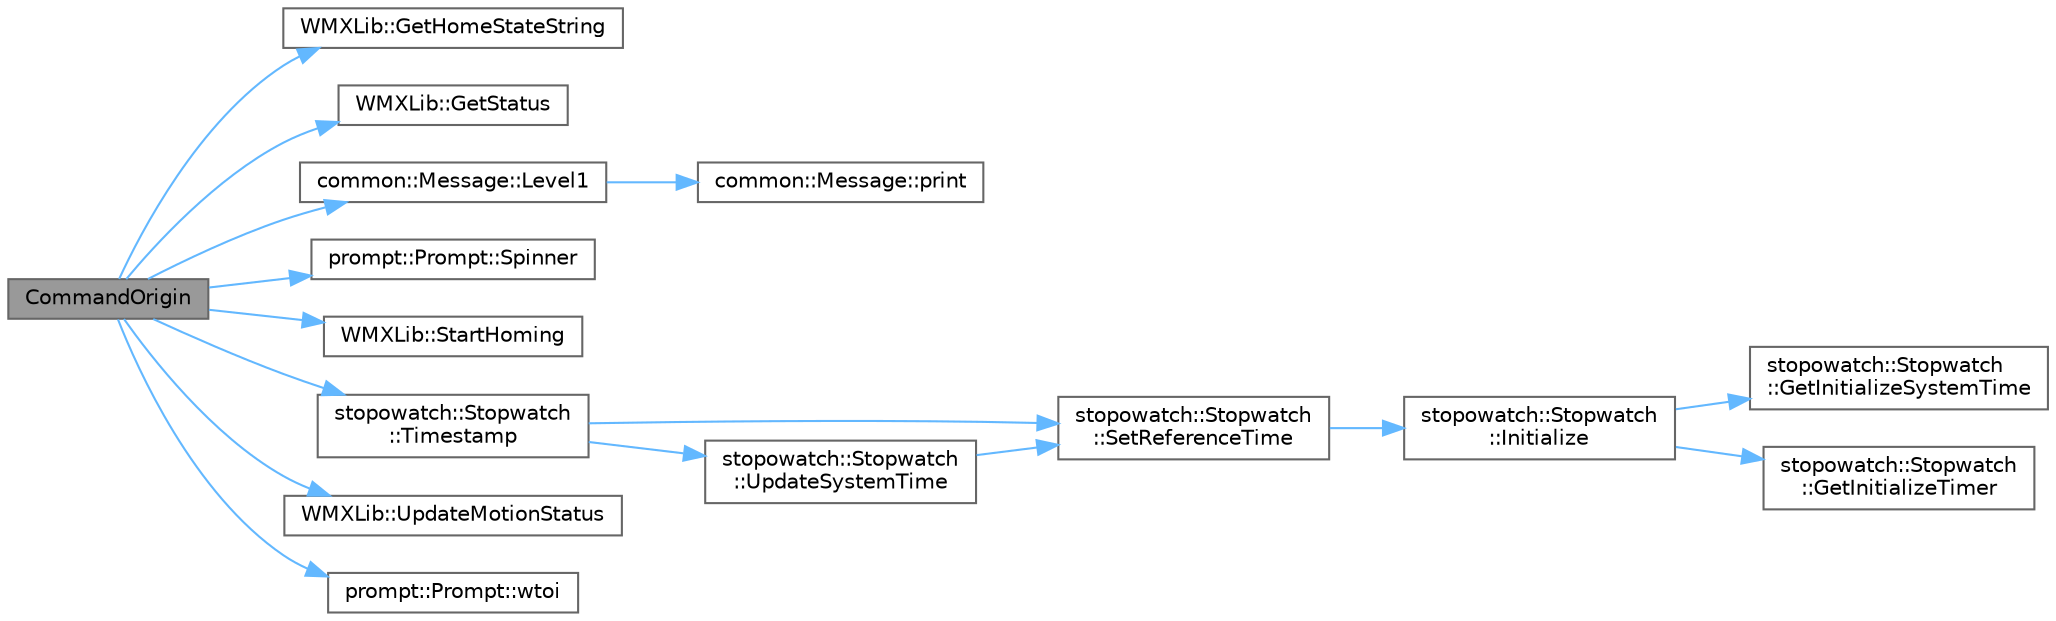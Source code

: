 digraph "CommandOrigin"
{
 // LATEX_PDF_SIZE
  bgcolor="transparent";
  edge [fontname=Helvetica,fontsize=10,labelfontname=Helvetica,labelfontsize=10];
  node [fontname=Helvetica,fontsize=10,shape=box,height=0.2,width=0.4];
  rankdir="LR";
  Node1 [id="Node000001",label="CommandOrigin",height=0.2,width=0.4,color="gray40", fillcolor="grey60", style="filled", fontcolor="black",tooltip="원점 복귀 관련 명령어를 처리합니다."];
  Node1 -> Node2 [id="edge1_Node000001_Node000002",color="steelblue1",style="solid",tooltip=" "];
  Node2 [id="Node000002",label="WMXLib::GetHomeStateString",height=0.2,width=0.4,color="grey40", fillcolor="white", style="filled",URL="$a00169.html#a2a524efddc9452353fadcc7dc17abdfc",tooltip="홈 상태를 문자열로 변환합니다."];
  Node1 -> Node3 [id="edge2_Node000001_Node000003",color="steelblue1",style="solid",tooltip=" "];
  Node3 [id="Node000003",label="WMXLib::GetStatus",height=0.2,width=0.4,color="grey40", fillcolor="white", style="filled",URL="$a00169.html#a5c9365f75b6888775704a51cc39a0959",tooltip="현재 WMX 상태를 반환합니다."];
  Node1 -> Node4 [id="edge3_Node000001_Node000004",color="steelblue1",style="solid",tooltip=" "];
  Node4 [id="Node000004",label="common::Message::Level1",height=0.2,width=0.4,color="grey40", fillcolor="white", style="filled",URL="$a00117.html#af45e9eb63af9ef1efb8fc8f0d0ae3244",tooltip="Level 1 메시지를 출력하는 함수입니다."];
  Node4 -> Node5 [id="edge4_Node000004_Node000005",color="steelblue1",style="solid",tooltip=" "];
  Node5 [id="Node000005",label="common::Message::print",height=0.2,width=0.4,color="grey40", fillcolor="white", style="filled",URL="$a00117.html#ae483efdcb4abf9eb13d618362cf86b51",tooltip="TCHAR 형식의 문자열을 출력하는 일반적인 출력 함수입니다."];
  Node1 -> Node6 [id="edge5_Node000001_Node000006",color="steelblue1",style="solid",tooltip=" "];
  Node6 [id="Node000006",label="prompt::Prompt::Spinner",height=0.2,width=0.4,color="grey40", fillcolor="white", style="filled",URL="$a00149.html#a422dff8328f7a4777c51dff1badcdffb",tooltip="콘솔에 스피너 애니메이션을 출력합니다."];
  Node1 -> Node7 [id="edge6_Node000001_Node000007",color="steelblue1",style="solid",tooltip=" "];
  Node7 [id="Node000007",label="WMXLib::StartHoming",height=0.2,width=0.4,color="grey40", fillcolor="white", style="filled",URL="$a00169.html#a4647a520eb83a69ccadc7b31e1f86c45",tooltip="홈 시작을 요청합니다."];
  Node1 -> Node8 [id="edge7_Node000001_Node000008",color="steelblue1",style="solid",tooltip=" "];
  Node8 [id="Node000008",label="stopowatch::Stopwatch\l::Timestamp",height=0.2,width=0.4,color="grey40", fillcolor="white", style="filled",URL="$a00153.html#aa8017c358d91e6facd902a0f12176da0",tooltip="현재 시간의 타임스탬프를 문자열로 반환하는 함수입니다."];
  Node8 -> Node9 [id="edge8_Node000008_Node000009",color="steelblue1",style="solid",tooltip=" "];
  Node9 [id="Node000009",label="stopowatch::Stopwatch\l::SetReferenceTime",height=0.2,width=0.4,color="grey40", fillcolor="white", style="filled",URL="$a00153.html#ab9109777a989e397989e57ed02f963aa",tooltip="참조 시간을 설정하는 함수입니다."];
  Node9 -> Node10 [id="edge9_Node000009_Node000010",color="steelblue1",style="solid",tooltip=" "];
  Node10 [id="Node000010",label="stopowatch::Stopwatch\l::Initialize",height=0.2,width=0.4,color="grey40", fillcolor="white", style="filled",URL="$a00153.html#a7a6a5fa3f41742bb98935745bec45665",tooltip="초기화 함수입니다."];
  Node10 -> Node11 [id="edge10_Node000010_Node000011",color="steelblue1",style="solid",tooltip=" "];
  Node11 [id="Node000011",label="stopowatch::Stopwatch\l::GetInitializeSystemTime",height=0.2,width=0.4,color="grey40", fillcolor="white", style="filled",URL="$a00153.html#af155ffd67bd7a0ac1694d33b4a97c88e",tooltip="초기 시스템 시간을 가져오는 함수입니다."];
  Node10 -> Node12 [id="edge11_Node000010_Node000012",color="steelblue1",style="solid",tooltip=" "];
  Node12 [id="Node000012",label="stopowatch::Stopwatch\l::GetInitializeTimer",height=0.2,width=0.4,color="grey40", fillcolor="white", style="filled",URL="$a00153.html#a1e83a2b729d9d09cee68f4343e7935d8",tooltip="초기 타이머를 설정하는 함수입니다."];
  Node8 -> Node13 [id="edge12_Node000008_Node000013",color="steelblue1",style="solid",tooltip=" "];
  Node13 [id="Node000013",label="stopowatch::Stopwatch\l::UpdateSystemTime",height=0.2,width=0.4,color="grey40", fillcolor="white", style="filled",URL="$a00153.html#a10e8747e2e04ee2a402f848bfb001d99",tooltip="현재 시스템 시간을 업데이트하는 함수입니다."];
  Node13 -> Node9 [id="edge13_Node000013_Node000009",color="steelblue1",style="solid",tooltip=" "];
  Node1 -> Node14 [id="edge14_Node000001_Node000014",color="steelblue1",style="solid",tooltip=" "];
  Node14 [id="Node000014",label="WMXLib::UpdateMotionStatus",height=0.2,width=0.4,color="grey40", fillcolor="white", style="filled",URL="$a00169.html#abc295e48ef6764d50d4c053282036085",tooltip="모션 상태를 업데이트합니다."];
  Node1 -> Node15 [id="edge15_Node000001_Node000015",color="steelblue1",style="solid",tooltip=" "];
  Node15 [id="Node000015",label="prompt::Prompt::wtoi",height=0.2,width=0.4,color="grey40", fillcolor="white", style="filled",URL="$a00149.html#a1bfcf938fc3f66eb6677462e72e636bc",tooltip="주어진 문자열을 정수로 변환합니다."];
}
